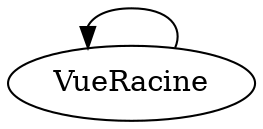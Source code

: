 digraph "frontend" {
graph ["rankdir"="RL","compound"="true"]
"VueRacine" ["label"="VueRacine","style"="filled","fillcolor"="white"]
"VueRacine" -> "VueRacine" ["label"=""]
}
